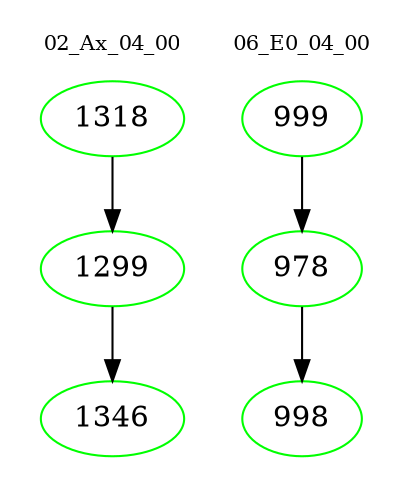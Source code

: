 digraph{
subgraph cluster_0 {
color = white
label = "02_Ax_04_00";
fontsize=10;
T0_1318 [label="1318", color="green"]
T0_1318 -> T0_1299 [color="black"]
T0_1299 [label="1299", color="green"]
T0_1299 -> T0_1346 [color="black"]
T0_1346 [label="1346", color="green"]
}
subgraph cluster_1 {
color = white
label = "06_E0_04_00";
fontsize=10;
T1_999 [label="999", color="green"]
T1_999 -> T1_978 [color="black"]
T1_978 [label="978", color="green"]
T1_978 -> T1_998 [color="black"]
T1_998 [label="998", color="green"]
}
}
